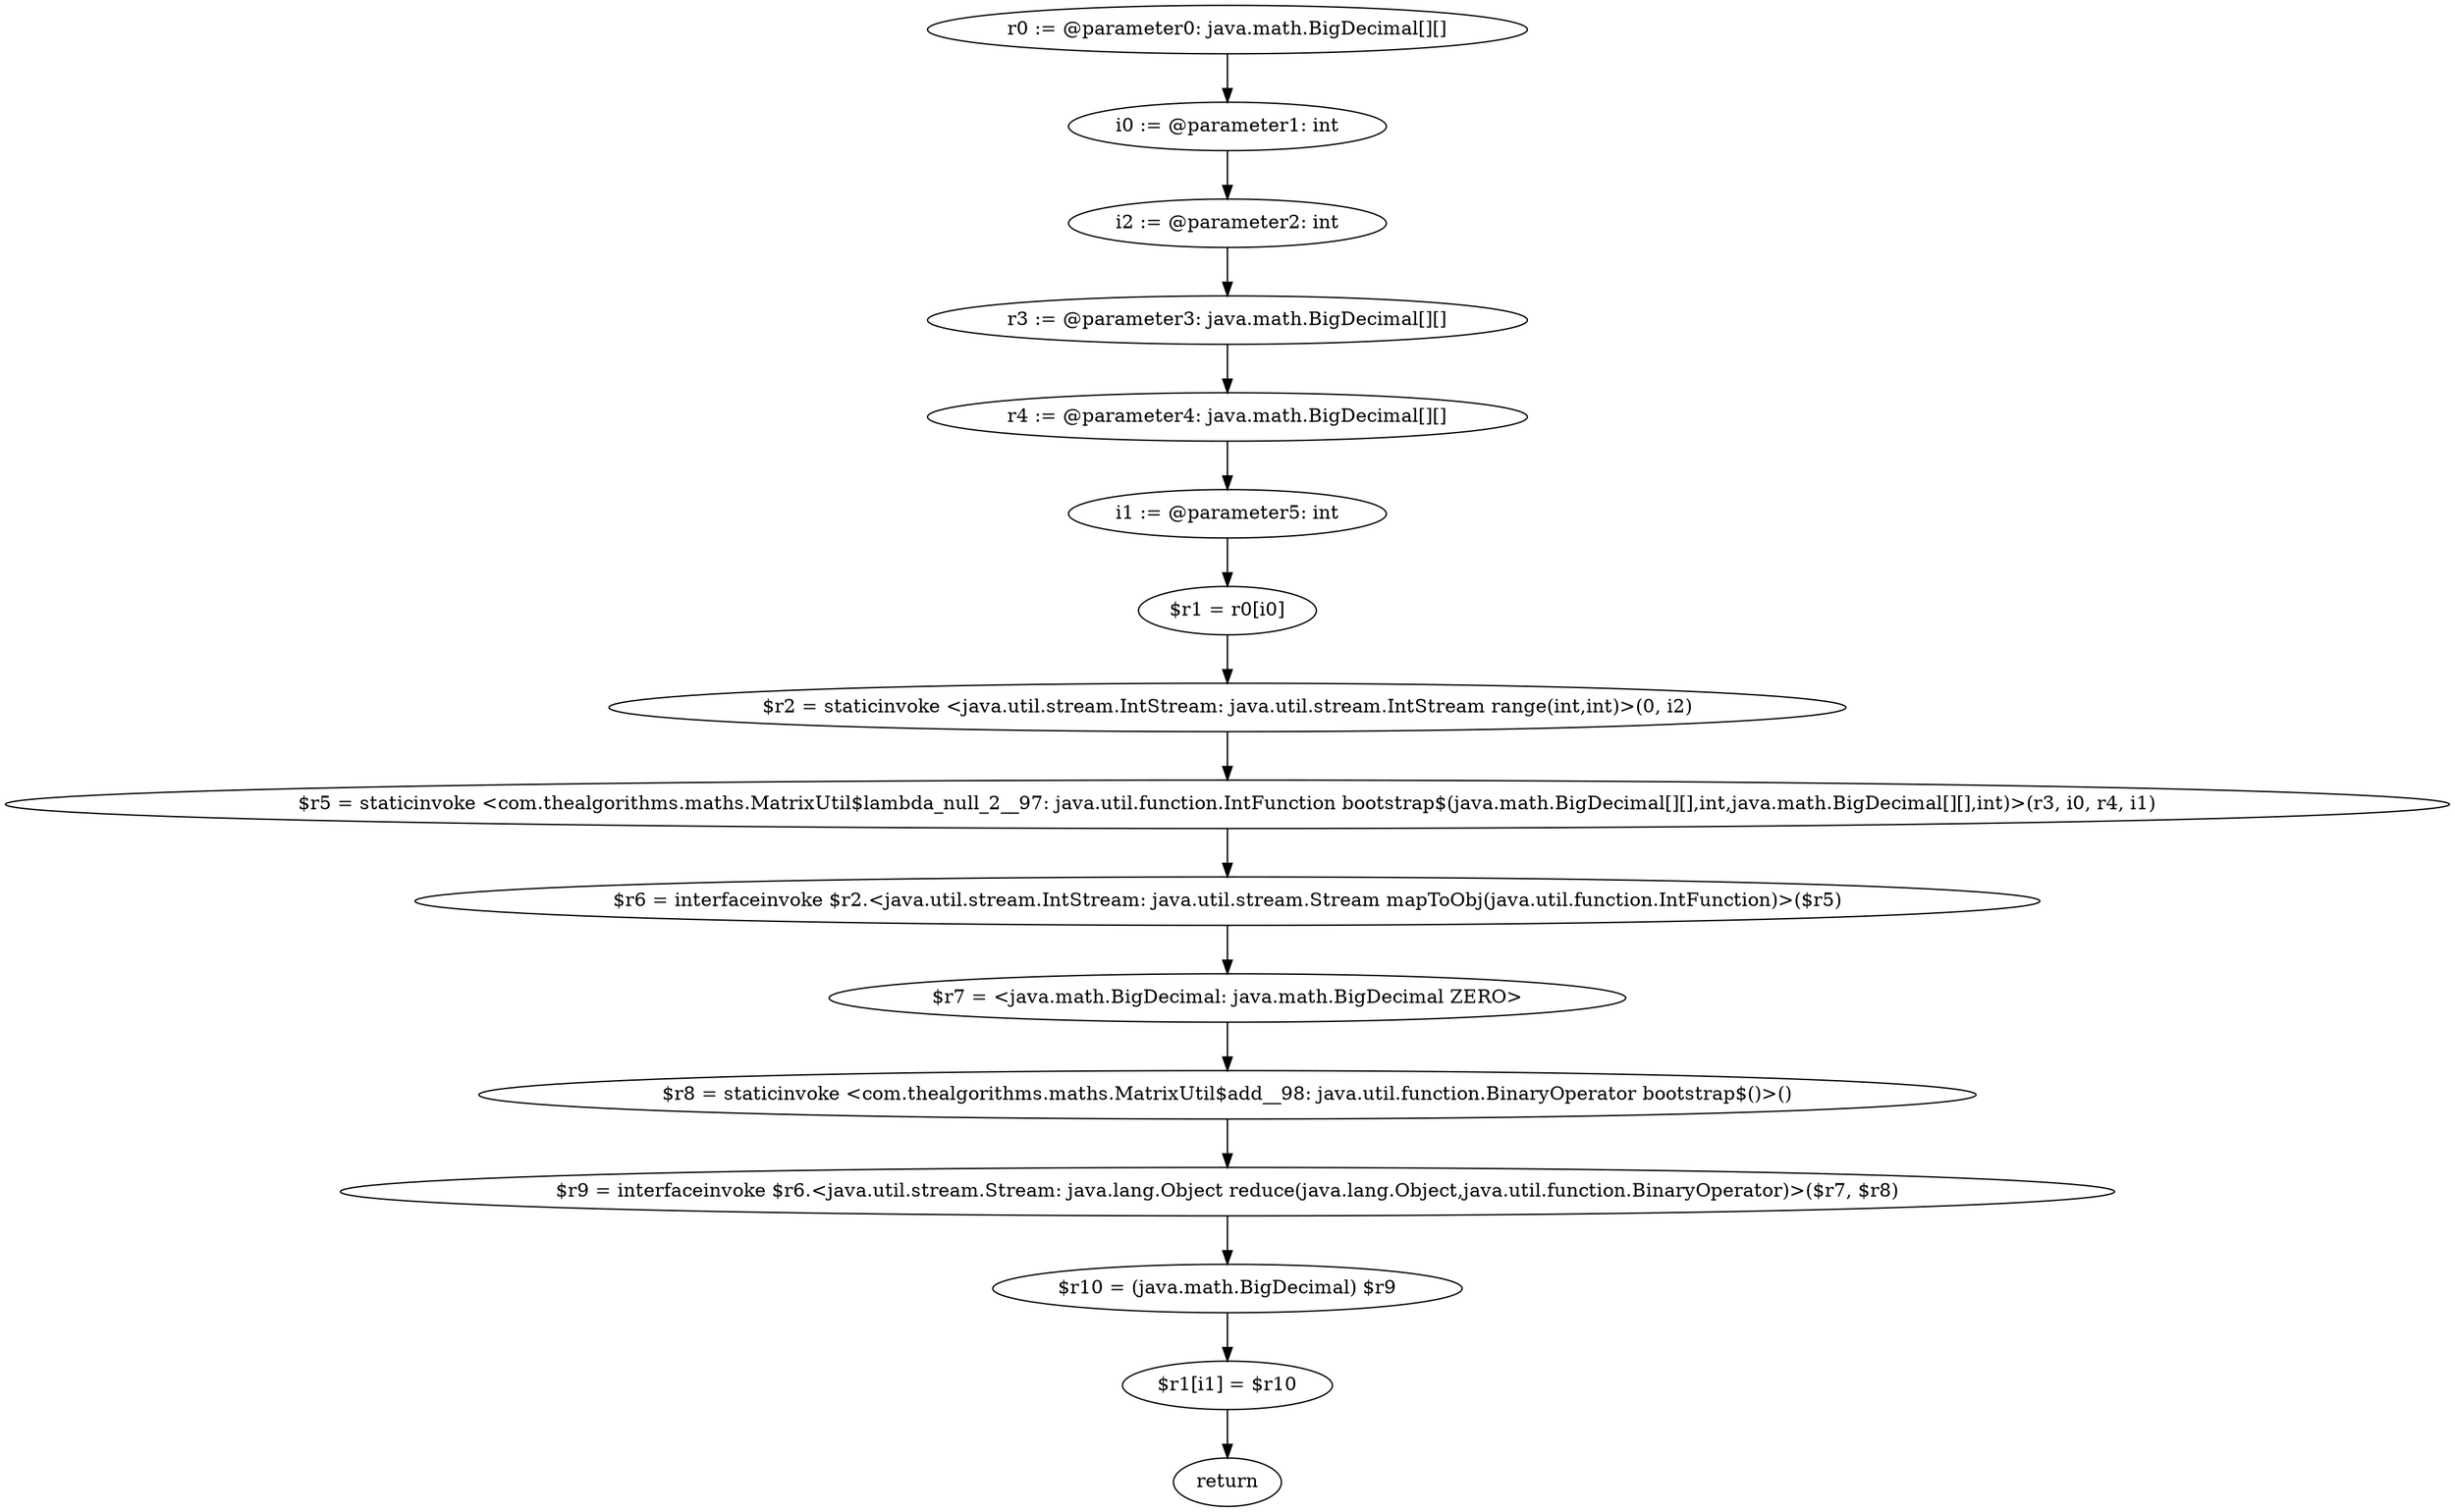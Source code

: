 digraph "unitGraph" {
    "r0 := @parameter0: java.math.BigDecimal[][]"
    "i0 := @parameter1: int"
    "i2 := @parameter2: int"
    "r3 := @parameter3: java.math.BigDecimal[][]"
    "r4 := @parameter4: java.math.BigDecimal[][]"
    "i1 := @parameter5: int"
    "$r1 = r0[i0]"
    "$r2 = staticinvoke <java.util.stream.IntStream: java.util.stream.IntStream range(int,int)>(0, i2)"
    "$r5 = staticinvoke <com.thealgorithms.maths.MatrixUtil$lambda_null_2__97: java.util.function.IntFunction bootstrap$(java.math.BigDecimal[][],int,java.math.BigDecimal[][],int)>(r3, i0, r4, i1)"
    "$r6 = interfaceinvoke $r2.<java.util.stream.IntStream: java.util.stream.Stream mapToObj(java.util.function.IntFunction)>($r5)"
    "$r7 = <java.math.BigDecimal: java.math.BigDecimal ZERO>"
    "$r8 = staticinvoke <com.thealgorithms.maths.MatrixUtil$add__98: java.util.function.BinaryOperator bootstrap$()>()"
    "$r9 = interfaceinvoke $r6.<java.util.stream.Stream: java.lang.Object reduce(java.lang.Object,java.util.function.BinaryOperator)>($r7, $r8)"
    "$r10 = (java.math.BigDecimal) $r9"
    "$r1[i1] = $r10"
    "return"
    "r0 := @parameter0: java.math.BigDecimal[][]"->"i0 := @parameter1: int";
    "i0 := @parameter1: int"->"i2 := @parameter2: int";
    "i2 := @parameter2: int"->"r3 := @parameter3: java.math.BigDecimal[][]";
    "r3 := @parameter3: java.math.BigDecimal[][]"->"r4 := @parameter4: java.math.BigDecimal[][]";
    "r4 := @parameter4: java.math.BigDecimal[][]"->"i1 := @parameter5: int";
    "i1 := @parameter5: int"->"$r1 = r0[i0]";
    "$r1 = r0[i0]"->"$r2 = staticinvoke <java.util.stream.IntStream: java.util.stream.IntStream range(int,int)>(0, i2)";
    "$r2 = staticinvoke <java.util.stream.IntStream: java.util.stream.IntStream range(int,int)>(0, i2)"->"$r5 = staticinvoke <com.thealgorithms.maths.MatrixUtil$lambda_null_2__97: java.util.function.IntFunction bootstrap$(java.math.BigDecimal[][],int,java.math.BigDecimal[][],int)>(r3, i0, r4, i1)";
    "$r5 = staticinvoke <com.thealgorithms.maths.MatrixUtil$lambda_null_2__97: java.util.function.IntFunction bootstrap$(java.math.BigDecimal[][],int,java.math.BigDecimal[][],int)>(r3, i0, r4, i1)"->"$r6 = interfaceinvoke $r2.<java.util.stream.IntStream: java.util.stream.Stream mapToObj(java.util.function.IntFunction)>($r5)";
    "$r6 = interfaceinvoke $r2.<java.util.stream.IntStream: java.util.stream.Stream mapToObj(java.util.function.IntFunction)>($r5)"->"$r7 = <java.math.BigDecimal: java.math.BigDecimal ZERO>";
    "$r7 = <java.math.BigDecimal: java.math.BigDecimal ZERO>"->"$r8 = staticinvoke <com.thealgorithms.maths.MatrixUtil$add__98: java.util.function.BinaryOperator bootstrap$()>()";
    "$r8 = staticinvoke <com.thealgorithms.maths.MatrixUtil$add__98: java.util.function.BinaryOperator bootstrap$()>()"->"$r9 = interfaceinvoke $r6.<java.util.stream.Stream: java.lang.Object reduce(java.lang.Object,java.util.function.BinaryOperator)>($r7, $r8)";
    "$r9 = interfaceinvoke $r6.<java.util.stream.Stream: java.lang.Object reduce(java.lang.Object,java.util.function.BinaryOperator)>($r7, $r8)"->"$r10 = (java.math.BigDecimal) $r9";
    "$r10 = (java.math.BigDecimal) $r9"->"$r1[i1] = $r10";
    "$r1[i1] = $r10"->"return";
}

